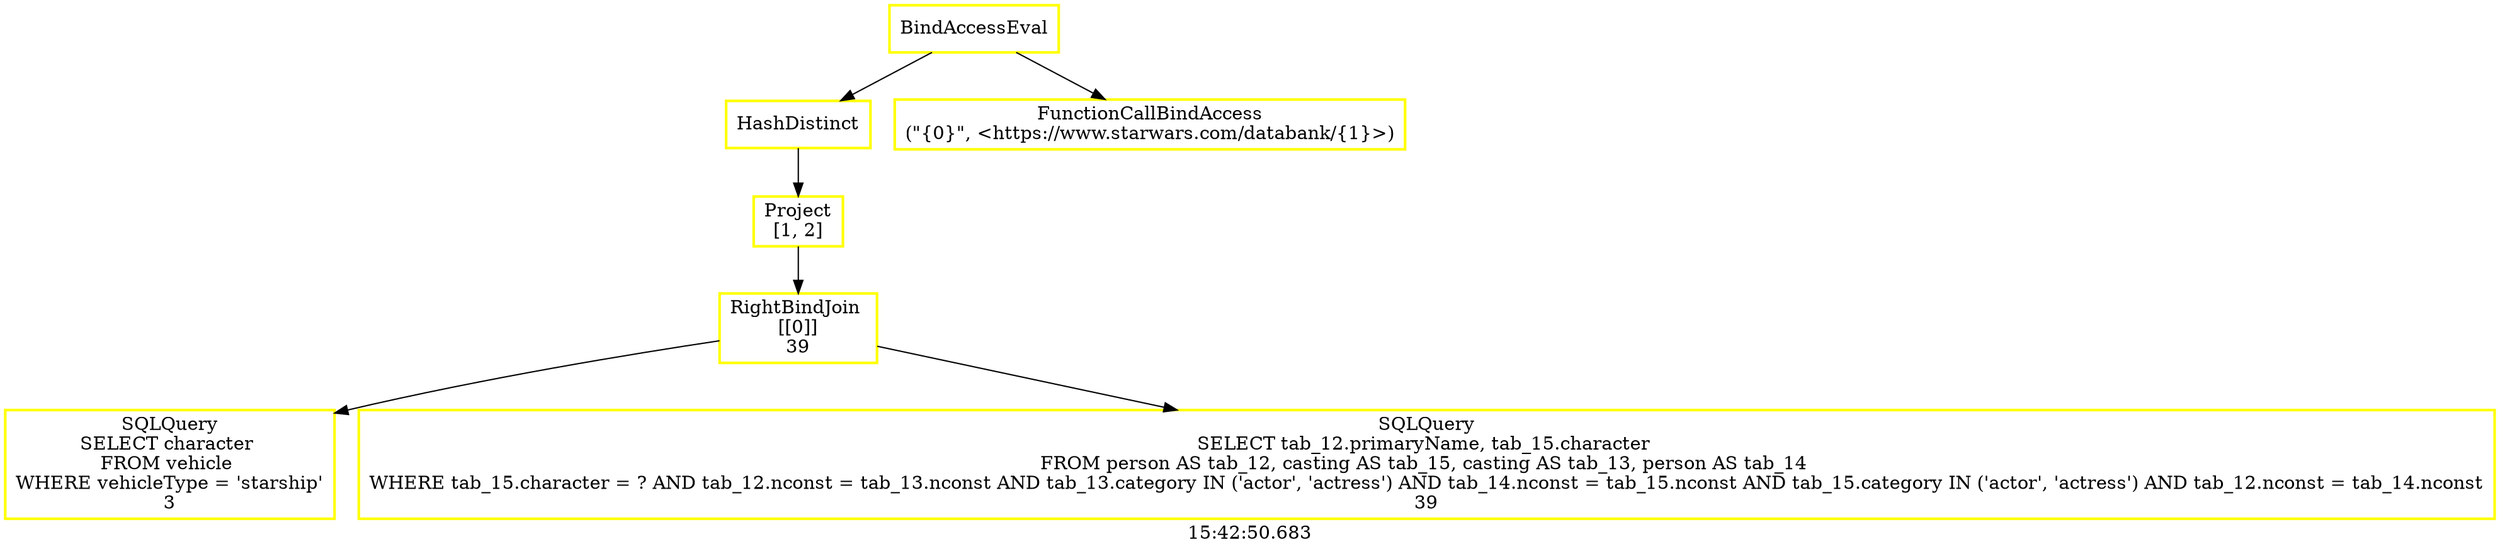 digraph  g{ graph[label = "15:42:50.683"]
node [shape=rectangle, color=black, fontcolor=black, style=bold] edge [color=black] 0 [label="BindAccessEval", color = yellow] ; 
1 [label="HashDistinct", color = yellow] ; 
0 -> 1 ; 
2 [label="Project
[1, 2]", color = yellow] ; 
1 -> 2 ; 
3 [label="RightBindJoin 
[[0]]
39", color = yellow] ; 
2 -> 3 ; 
4 [label="SQLQuery
SELECT character 
FROM vehicle 
WHERE vehicleType = 'starship'
3", color = yellow] ; 
3 -> 4 ; 
5 [label="SQLQuery
SELECT tab_12.primaryName, tab_15.character 
FROM person AS tab_12, casting AS tab_15, casting AS tab_13, person AS tab_14 
WHERE tab_15.character = ? AND tab_12.nconst = tab_13.nconst AND tab_13.category IN ('actor', 'actress') AND tab_14.nconst = tab_15.nconst AND tab_15.category IN ('actor', 'actress') AND tab_12.nconst = tab_14.nconst
39", color = yellow] ; 
3 -> 5 ; 
6 [label="FunctionCallBindAccess
(\"{0}\", <https://www.starwars.com/databank/{1}>)", color = yellow] ; 
0 -> 6 ; 
}

